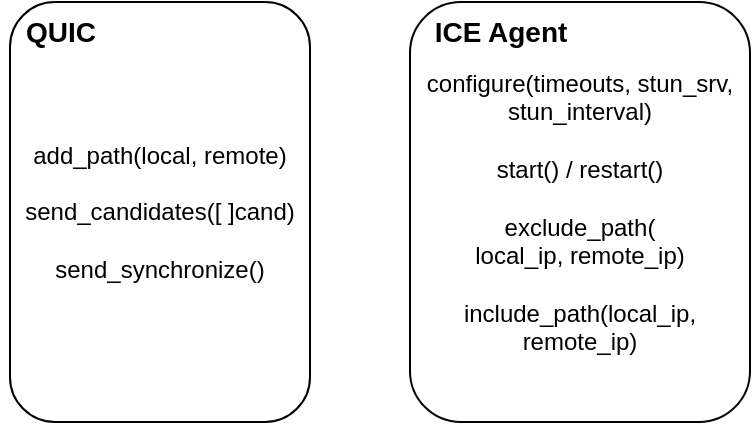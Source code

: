<mxfile version="24.4.8" type="device">
  <diagram name="Page-1" id="6dybAPNO0v_2thbJNiPc">
    <mxGraphModel dx="502" dy="537" grid="1" gridSize="10" guides="1" tooltips="1" connect="1" arrows="1" fold="1" page="1" pageScale="1" pageWidth="850" pageHeight="1100" math="0" shadow="0">
      <root>
        <mxCell id="0" />
        <mxCell id="1" parent="0" />
        <mxCell id="mRrTCTHmgLsbE8t187QV-3" value="add_path(local, remote)&lt;div&gt;&lt;br&gt;&lt;/div&gt;&lt;div&gt;send_candidates([ ]cand)&lt;/div&gt;&lt;div&gt;&lt;span style=&quot;background-color: initial;&quot;&gt;&lt;br&gt;&lt;/span&gt;&lt;/div&gt;&lt;div&gt;&lt;span style=&quot;background-color: initial;&quot;&gt;send_synchronize()&lt;/span&gt;&lt;br&gt;&lt;/div&gt;" style="rounded=1;whiteSpace=wrap;html=1;" vertex="1" parent="1">
          <mxGeometry x="40" y="40" width="150" height="210" as="geometry" />
        </mxCell>
        <mxCell id="mRrTCTHmgLsbE8t187QV-4" value="QUIC" style="text;html=1;align=center;verticalAlign=middle;resizable=0;points=[];autosize=1;strokeColor=none;fillColor=none;fontStyle=1;fontSize=14;" vertex="1" parent="1">
          <mxGeometry x="35" y="40" width="60" height="30" as="geometry" />
        </mxCell>
        <mxCell id="mRrTCTHmgLsbE8t187QV-6" value="&lt;div&gt;configure(timeouts, stun_srv, stun_interval)&lt;/div&gt;&lt;div&gt;&lt;br&gt;&lt;/div&gt;&lt;div&gt;start() / restart()&lt;/div&gt;&lt;div&gt;&amp;nbsp;&lt;/div&gt;exclude_path(&lt;div&gt;local_ip, remote_ip)&lt;/div&gt;&lt;div&gt;&lt;br&gt;&lt;/div&gt;&lt;div&gt;include_path(local_ip, remote_ip)&lt;/div&gt;" style="rounded=1;whiteSpace=wrap;html=1;" vertex="1" parent="1">
          <mxGeometry x="240" y="40" width="170" height="210" as="geometry" />
        </mxCell>
        <mxCell id="mRrTCTHmgLsbE8t187QV-7" value="ICE Agent" style="text;html=1;align=center;verticalAlign=middle;resizable=0;points=[];autosize=1;strokeColor=none;fillColor=none;fontStyle=1;fontSize=14;" vertex="1" parent="1">
          <mxGeometry x="240" y="40" width="90" height="30" as="geometry" />
        </mxCell>
      </root>
    </mxGraphModel>
  </diagram>
</mxfile>
